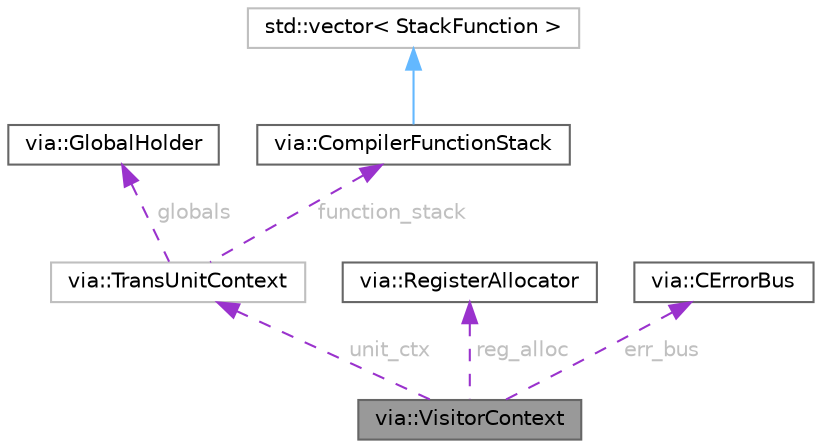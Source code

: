 digraph "via::VisitorContext"
{
 // LATEX_PDF_SIZE
  bgcolor="transparent";
  edge [fontname=Helvetica,fontsize=10,labelfontname=Helvetica,labelfontsize=10];
  node [fontname=Helvetica,fontsize=10,shape=box,height=0.2,width=0.4];
  Node1 [id="Node000001",label="via::VisitorContext",height=0.2,width=0.4,color="gray40", fillcolor="grey60", style="filled", fontcolor="black",tooltip=" "];
  Node2 -> Node1 [id="edge7_Node000001_Node000002",dir="back",color="darkorchid3",style="dashed",tooltip=" ",label=" unit_ctx",fontcolor="grey" ];
  Node2 [id="Node000002",label="via::TransUnitContext",height=0.2,width=0.4,color="grey75", fillcolor="white", style="filled",URL="$classvia_1_1TransUnitContext.html",tooltip=" "];
  Node3 -> Node2 [id="edge8_Node000002_Node000003",dir="back",color="darkorchid3",style="dashed",tooltip=" ",label=" globals",fontcolor="grey" ];
  Node3 [id="Node000003",label="via::GlobalHolder",height=0.2,width=0.4,color="gray40", fillcolor="white", style="filled",URL="$classvia_1_1GlobalHolder.html",tooltip="Contains globals."];
  Node4 -> Node2 [id="edge9_Node000002_Node000004",dir="back",color="darkorchid3",style="dashed",tooltip=" ",label=" function_stack",fontcolor="grey" ];
  Node4 [id="Node000004",label="via::CompilerFunctionStack",height=0.2,width=0.4,color="gray40", fillcolor="white", style="filled",URL="$classvia_1_1CompilerFunctionStack.html",tooltip="Stack of active functions used during compilation."];
  Node5 -> Node4 [id="edge10_Node000004_Node000005",dir="back",color="steelblue1",style="solid",tooltip=" "];
  Node5 [id="Node000005",label="std::vector\< StackFunction \>",height=0.2,width=0.4,color="grey75", fillcolor="white", style="filled",tooltip=" "];
  Node6 -> Node1 [id="edge11_Node000001_Node000006",dir="back",color="darkorchid3",style="dashed",tooltip=" ",label=" reg_alloc",fontcolor="grey" ];
  Node6 [id="Node000006",label="via::RegisterAllocator",height=0.2,width=0.4,color="gray40", fillcolor="white", style="filled",URL="$classvia_1_1RegisterAllocator.html",tooltip="Handles compile-time register allocation and deallocation."];
  Node7 -> Node1 [id="edge12_Node000001_Node000007",dir="back",color="darkorchid3",style="dashed",tooltip=" ",label=" err_bus",fontcolor="grey" ];
  Node7 [id="Node000007",label="via::CErrorBus",height=0.2,width=0.4,color="gray40", fillcolor="white", style="filled",URL="$classvia_1_1CErrorBus.html",tooltip=" "];
}
